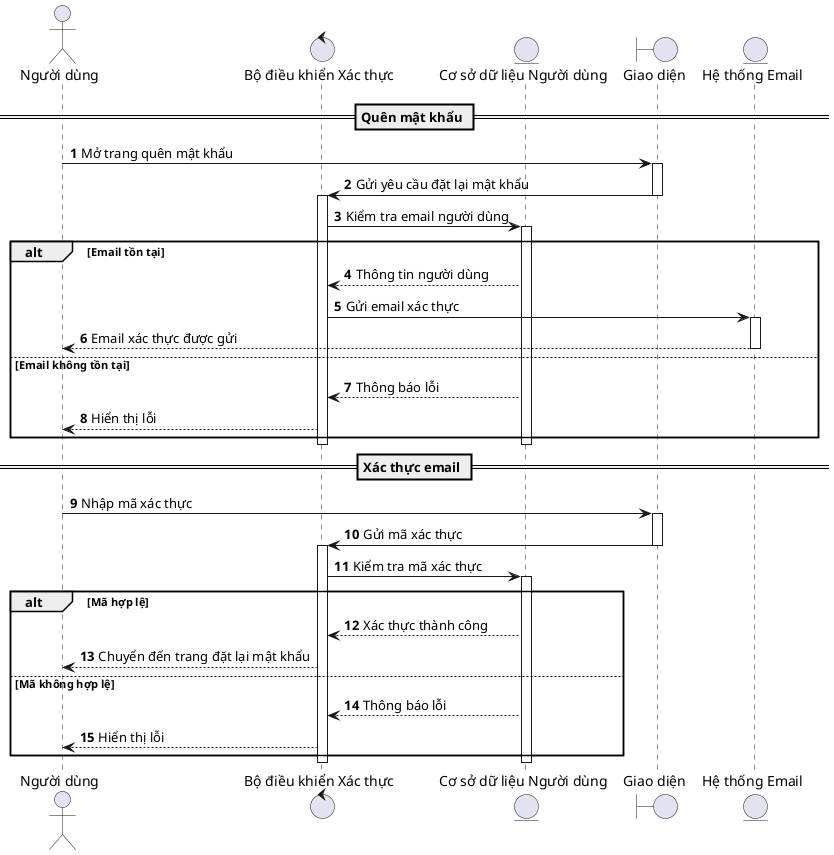 @startuml
autonumber
actor N as "Người dùng"
control C as "Bộ điều khiển Xác thực"
entity U as "Cơ sở dữ liệu Người dùng"
boundary V as "Giao diện"
entity E as "Hệ thống Email"

== Quên mật khẩu ==
N -> V : Mở trang quên mật khẩu
activate V
V -> C : Gửi yêu cầu đặt lại mật khẩu
deactivate V
activate C
C -> U : Kiểm tra email người dùng
activate U
alt Email tồn tại
  U --> C : Thông tin người dùng
  C -> E : Gửi email xác thực
  activate E
  E --> N : Email xác thực được gửi
  deactivate E
else Email không tồn tại
  U --> C : Thông báo lỗi
  C --> N : Hiển thị lỗi
end
deactivate U
deactivate C

== Xác thực email ==
N -> V : Nhập mã xác thực
activate V
V -> C : Gửi mã xác thực
deactivate V
activate C
C -> U : Kiểm tra mã xác thực
activate U
alt Mã hợp lệ
  U --> C : Xác thực thành công
  C --> N : Chuyển đến trang đặt lại mật khẩu
else Mã không hợp lệ
  U --> C : Thông báo lỗi
  C --> N : Hiển thị lỗi
end
deactivate U
deactivate C
@enduml
